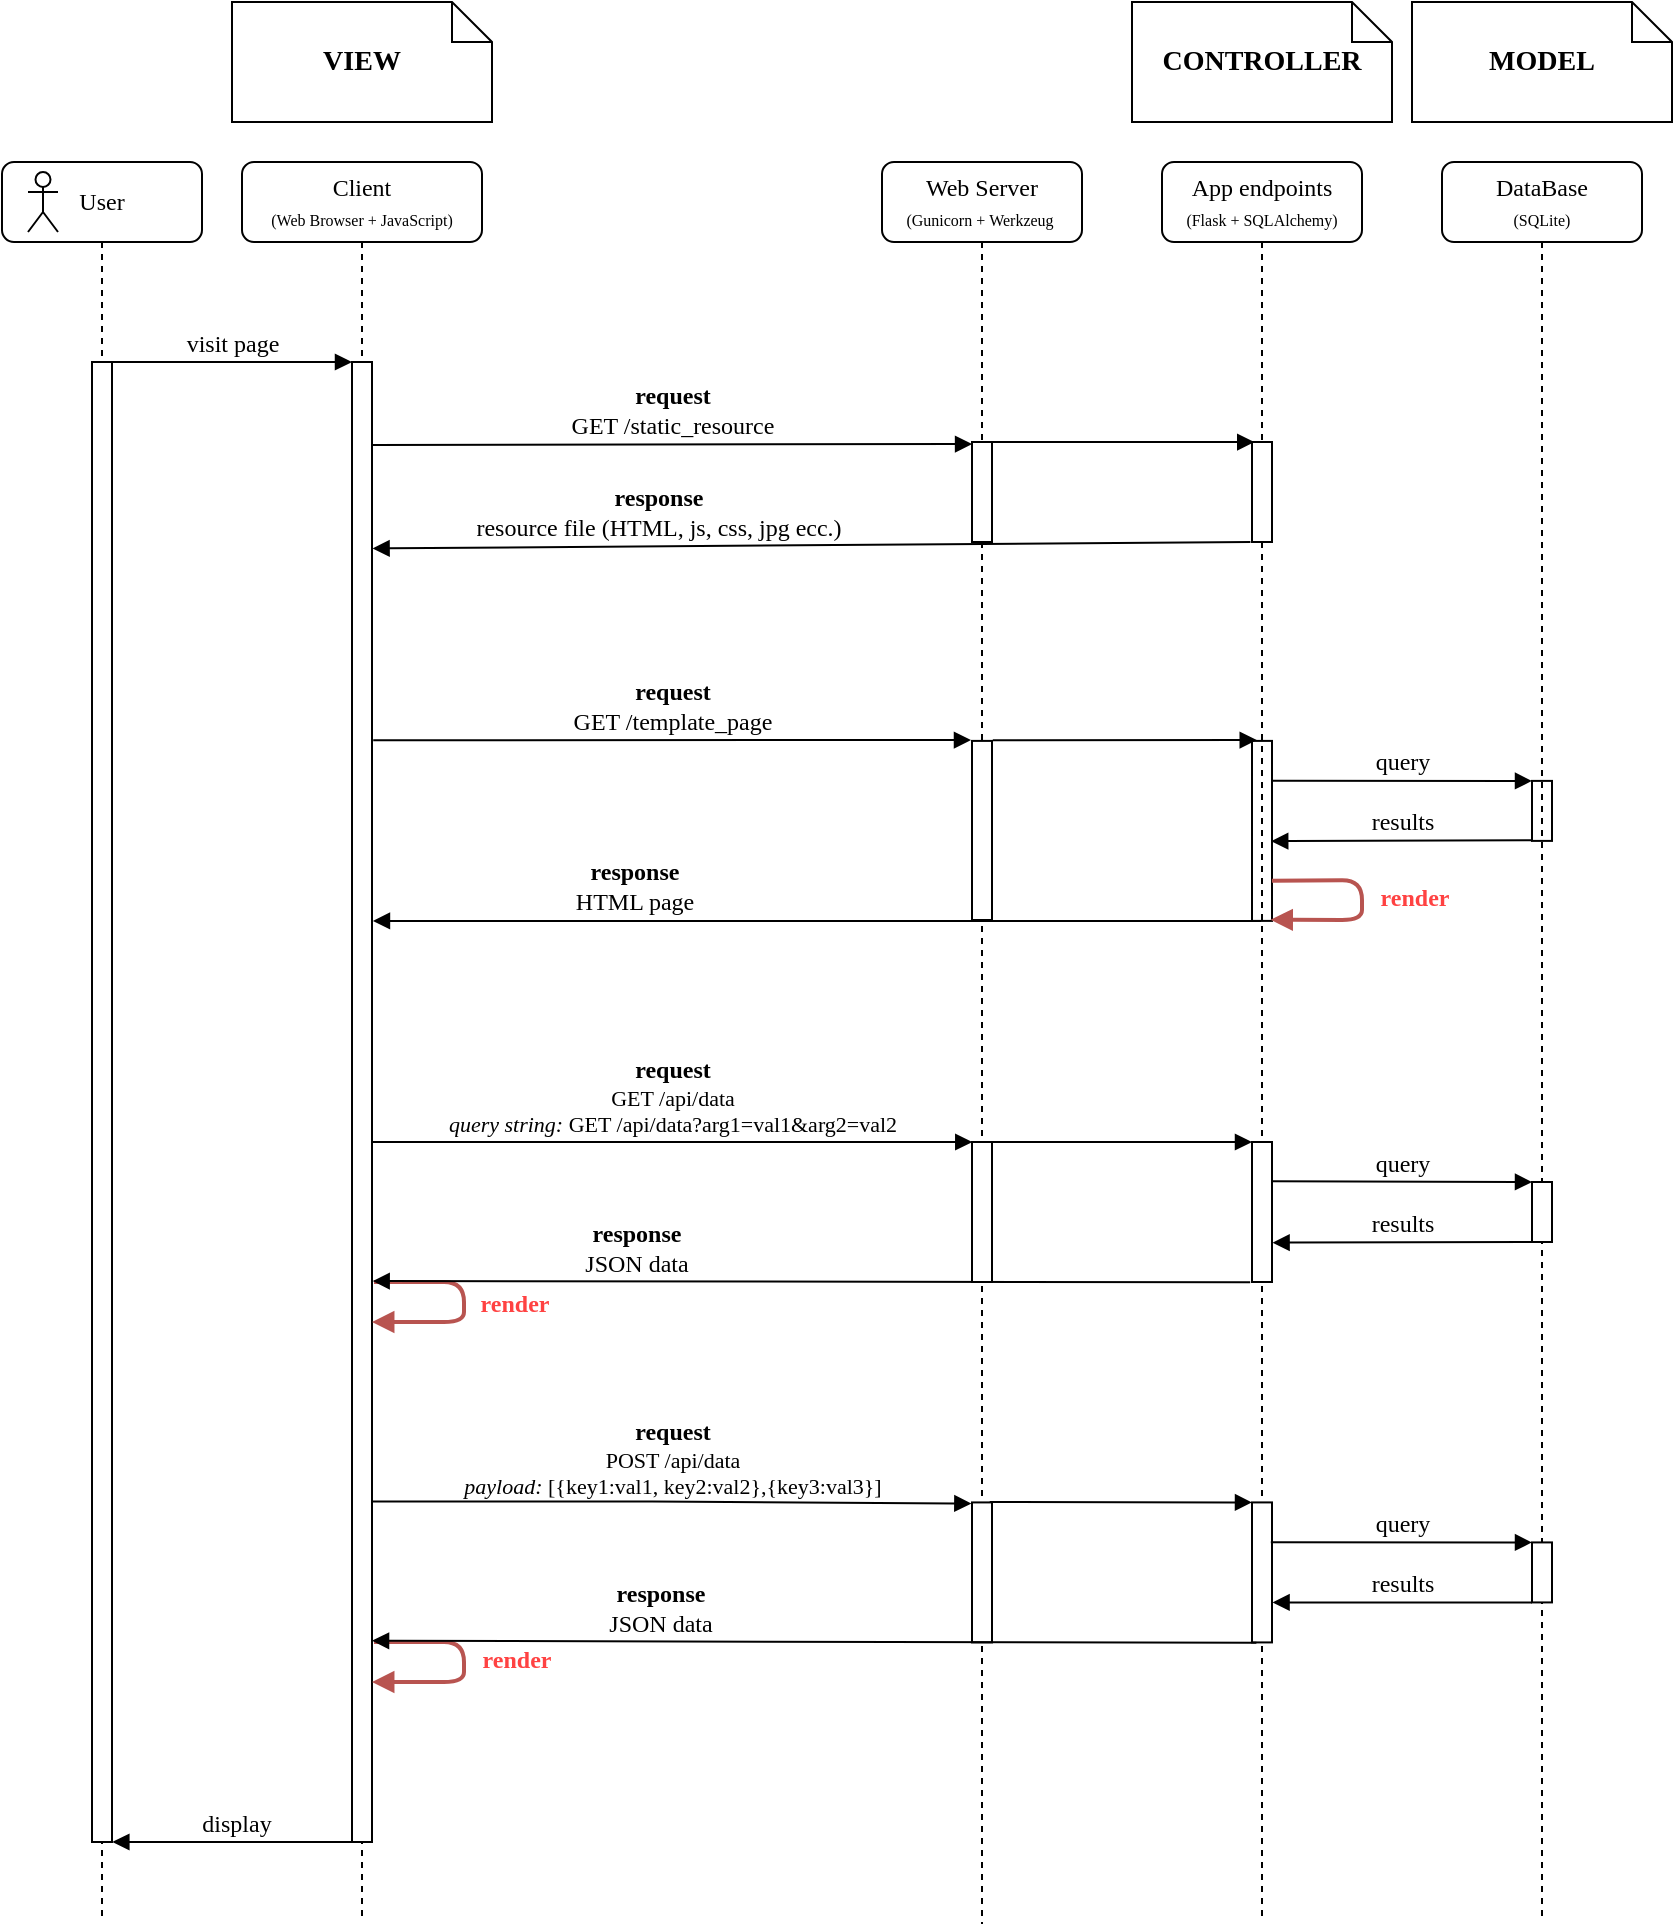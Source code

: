 <mxfile version="24.5.3" type="device">
  <diagram name="Page-1" id="13e1069c-82ec-6db2-03f1-153e76fe0fe0">
    <mxGraphModel dx="2692" dy="1023" grid="1" gridSize="10" guides="1" tooltips="1" connect="1" arrows="1" fold="1" page="1" pageScale="1" pageWidth="1100" pageHeight="850" background="none" math="0" shadow="0">
      <root>
        <mxCell id="0" />
        <mxCell id="1" parent="0" />
        <mxCell id="7baba1c4bc27f4b0-8" value="Client&lt;div&gt;&lt;font style=&quot;font-size: 8px;&quot;&gt;(Web Browser + JavaScript)&lt;/font&gt;&lt;/div&gt;" style="shape=umlLifeline;perimeter=lifelinePerimeter;whiteSpace=wrap;html=1;container=1;collapsible=0;recursiveResize=0;outlineConnect=0;rounded=1;shadow=0;comic=0;labelBackgroundColor=none;strokeWidth=1;fontFamily=Verdana;fontSize=12;align=center;" parent="1" vertex="1">
          <mxGeometry x="90" y="80" width="120" height="880" as="geometry" />
        </mxCell>
        <mxCell id="7baba1c4bc27f4b0-9" value="" style="html=1;points=[];perimeter=orthogonalPerimeter;rounded=0;shadow=0;comic=0;labelBackgroundColor=none;strokeWidth=1;fontFamily=Verdana;fontSize=12;align=center;" parent="7baba1c4bc27f4b0-8" vertex="1">
          <mxGeometry x="55" y="100" width="10" height="740" as="geometry" />
        </mxCell>
        <mxCell id="-czewipty9Y7eL7AC8b3-60" value="visit page" style="edgeStyle=none;rounded=1;orthogonalLoop=1;jettySize=auto;html=1;strokeColor=default;align=center;verticalAlign=bottom;fontFamily=Verdana;fontSize=12;fontColor=default;labelBackgroundColor=none;endArrow=block;" edge="1" parent="7baba1c4bc27f4b0-8">
          <mxGeometry relative="1" as="geometry">
            <mxPoint x="-65" y="100.0" as="sourcePoint" />
            <mxPoint x="55" y="100" as="targetPoint" />
          </mxGeometry>
        </mxCell>
        <mxCell id="-czewipty9Y7eL7AC8b3-75" value="&amp;nbsp; &amp;nbsp; render" style="edgeStyle=none;rounded=1;orthogonalLoop=1;jettySize=auto;html=1;strokeColor=#b85450;align=center;verticalAlign=bottom;fontFamily=Verdana;fontSize=12;fontColor=#FF4242;labelBackgroundColor=none;endArrow=block;entryX=0.926;entryY=0.994;entryDx=0;entryDy=0;entryPerimeter=0;targetPerimeterSpacing=0;exitX=0.996;exitY=0.777;exitDx=0;exitDy=0;exitPerimeter=0;strokeWidth=2;fillColor=#f8cecc;fontStyle=1" edge="1" parent="7baba1c4bc27f4b0-8">
          <mxGeometry x="0.171" y="-19" relative="1" as="geometry">
            <mxPoint x="66" y="560" as="sourcePoint" />
            <mxPoint x="65" y="580" as="targetPoint" />
            <Array as="points">
              <mxPoint x="111" y="560" />
              <mxPoint x="111" y="580" />
            </Array>
            <mxPoint x="19" y="19" as="offset" />
          </mxGeometry>
        </mxCell>
        <mxCell id="-czewipty9Y7eL7AC8b3-76" value="&amp;nbsp; &amp;nbsp; render" style="edgeStyle=none;rounded=1;orthogonalLoop=1;jettySize=auto;html=1;strokeColor=#b85450;align=center;verticalAlign=bottom;fontFamily=Verdana;fontSize=12;fontColor=#FF4242;labelBackgroundColor=none;endArrow=block;entryX=0.926;entryY=0.994;entryDx=0;entryDy=0;entryPerimeter=0;targetPerimeterSpacing=0;exitX=0.996;exitY=0.777;exitDx=0;exitDy=0;exitPerimeter=0;strokeWidth=2;fillColor=#f8cecc;fontStyle=1" edge="1" parent="7baba1c4bc27f4b0-8">
          <mxGeometry x="0.135" y="20" relative="1" as="geometry">
            <mxPoint x="66" y="740" as="sourcePoint" />
            <mxPoint x="65" y="760" as="targetPoint" />
            <Array as="points">
              <mxPoint x="111" y="740" />
              <mxPoint x="111" y="760" />
            </Array>
            <mxPoint as="offset" />
          </mxGeometry>
        </mxCell>
        <mxCell id="-czewipty9Y7eL7AC8b3-5" value="Web Server&lt;div&gt;&lt;font style=&quot;font-size: 8px;&quot;&gt;(Gunicorn +&amp;nbsp;Werkzeug&amp;nbsp;&lt;/font&gt;&lt;/div&gt;" style="shape=umlLifeline;perimeter=lifelinePerimeter;whiteSpace=wrap;html=1;container=1;collapsible=0;recursiveResize=0;outlineConnect=0;rounded=1;shadow=0;comic=0;labelBackgroundColor=none;strokeWidth=1;fontFamily=Verdana;fontSize=12;align=center;" vertex="1" parent="1">
          <mxGeometry x="410" y="80" width="100" height="881" as="geometry" />
        </mxCell>
        <mxCell id="-czewipty9Y7eL7AC8b3-6" value="" style="html=1;points=[];perimeter=orthogonalPerimeter;rounded=0;shadow=0;comic=0;labelBackgroundColor=none;strokeWidth=1;fontFamily=Verdana;fontSize=12;align=center;" vertex="1" parent="-czewipty9Y7eL7AC8b3-5">
          <mxGeometry x="45" y="140" width="10" height="50" as="geometry" />
        </mxCell>
        <mxCell id="-czewipty9Y7eL7AC8b3-61" value="" style="html=1;points=[];perimeter=orthogonalPerimeter;rounded=0;shadow=0;comic=0;labelBackgroundColor=none;strokeWidth=1;fontFamily=Verdana;fontSize=12;align=center;" vertex="1" parent="-czewipty9Y7eL7AC8b3-5">
          <mxGeometry x="45" y="289.45" width="10" height="89.55" as="geometry" />
        </mxCell>
        <mxCell id="-czewipty9Y7eL7AC8b3-21" value="" style="html=1;points=[];perimeter=orthogonalPerimeter;rounded=0;shadow=0;comic=0;labelBackgroundColor=none;strokeWidth=1;fontFamily=Verdana;fontSize=12;align=center;" vertex="1" parent="-czewipty9Y7eL7AC8b3-5">
          <mxGeometry x="185" y="289.45" width="10" height="90" as="geometry" />
        </mxCell>
        <mxCell id="-czewipty9Y7eL7AC8b3-27" value="&amp;nbsp; &amp;nbsp; render" style="edgeStyle=none;rounded=1;orthogonalLoop=1;jettySize=auto;html=1;strokeColor=#b85450;align=center;verticalAlign=bottom;fontFamily=Verdana;fontSize=12;fontColor=#FF4242;labelBackgroundColor=none;endArrow=block;entryX=0.926;entryY=0.994;entryDx=0;entryDy=0;entryPerimeter=0;targetPerimeterSpacing=0;exitX=0.996;exitY=0.777;exitDx=0;exitDy=0;exitPerimeter=0;fillColor=#f8cecc;strokeWidth=2;fontStyle=1" edge="1" parent="-czewipty9Y7eL7AC8b3-5" source="-czewipty9Y7eL7AC8b3-21" target="-czewipty9Y7eL7AC8b3-21">
          <mxGeometry x="0.136" y="20" relative="1" as="geometry">
            <mxPoint x="196" y="359.45" as="sourcePoint" />
            <mxPoint x="196.29" y="377.2" as="targetPoint" />
            <Array as="points">
              <mxPoint x="240" y="359" />
              <mxPoint x="240" y="379" />
            </Array>
            <mxPoint as="offset" />
          </mxGeometry>
        </mxCell>
        <mxCell id="-czewipty9Y7eL7AC8b3-10" value="" style="html=1;points=[];perimeter=orthogonalPerimeter;rounded=0;shadow=0;comic=0;labelBackgroundColor=none;strokeWidth=1;fontFamily=Verdana;fontSize=12;align=center;" vertex="1" parent="-czewipty9Y7eL7AC8b3-5">
          <mxGeometry x="325" y="309.45" width="10" height="30" as="geometry" />
        </mxCell>
        <mxCell id="-czewipty9Y7eL7AC8b3-13" value="query" style="edgeStyle=none;rounded=1;orthogonalLoop=1;jettySize=auto;html=1;strokeColor=default;align=center;verticalAlign=bottom;fontFamily=Verdana;fontSize=12;fontColor=default;labelBackgroundColor=none;endArrow=block;exitX=0.996;exitY=0.221;exitDx=0;exitDy=0;exitPerimeter=0;" edge="1" parent="-czewipty9Y7eL7AC8b3-5" source="-czewipty9Y7eL7AC8b3-21">
          <mxGeometry relative="1" as="geometry">
            <mxPoint x="199.996" y="309.45" as="sourcePoint" />
            <mxPoint x="325" y="309.45" as="targetPoint" />
          </mxGeometry>
        </mxCell>
        <mxCell id="-czewipty9Y7eL7AC8b3-22" value="&lt;b&gt;request&lt;/b&gt;&lt;div&gt;GET /template_page&lt;/div&gt;" style="html=1;verticalAlign=bottom;endArrow=block;labelBackgroundColor=none;fontFamily=Verdana;fontSize=12;edgeStyle=elbowEdgeStyle;elbow=vertical;entryX=-0.051;entryY=0.003;entryDx=0;entryDy=0;entryPerimeter=0;exitX=1.061;exitY=0.284;exitDx=0;exitDy=0;exitPerimeter=0;" edge="1" parent="-czewipty9Y7eL7AC8b3-5" target="-czewipty9Y7eL7AC8b3-61">
          <mxGeometry relative="1" as="geometry">
            <mxPoint x="-254.39" y="289.16" as="sourcePoint" />
            <mxPoint x="40" y="289" as="targetPoint" />
            <Array as="points">
              <mxPoint x="-120" y="289" />
            </Array>
          </mxGeometry>
        </mxCell>
        <mxCell id="-czewipty9Y7eL7AC8b3-23" style="edgeStyle=none;rounded=1;orthogonalLoop=1;jettySize=auto;html=1;strokeColor=default;align=center;verticalAlign=bottom;fontFamily=Verdana;fontSize=12;fontColor=default;labelBackgroundColor=none;endArrow=block;entryX=0.237;entryY=-0.005;entryDx=0;entryDy=0;entryPerimeter=0;exitX=1.041;exitY=-0.003;exitDx=0;exitDy=0;exitPerimeter=0;" edge="1" parent="-czewipty9Y7eL7AC8b3-5" source="-czewipty9Y7eL7AC8b3-61" target="-czewipty9Y7eL7AC8b3-21">
          <mxGeometry relative="1" as="geometry">
            <mxPoint x="60" y="289.45" as="sourcePoint" />
            <mxPoint x="180" y="289.45" as="targetPoint" />
          </mxGeometry>
        </mxCell>
        <mxCell id="-czewipty9Y7eL7AC8b3-14" value="results" style="edgeStyle=none;rounded=1;orthogonalLoop=1;jettySize=auto;html=1;strokeColor=default;align=center;verticalAlign=bottom;fontFamily=Verdana;fontSize=12;fontColor=default;labelBackgroundColor=none;endArrow=block;entryX=0.961;entryY=0.557;entryDx=0;entryDy=0;entryPerimeter=0;" edge="1" parent="-czewipty9Y7eL7AC8b3-5" target="-czewipty9Y7eL7AC8b3-21">
          <mxGeometry relative="1" as="geometry">
            <mxPoint x="325" y="339.09" as="sourcePoint" />
            <mxPoint x="200" y="339.09" as="targetPoint" />
          </mxGeometry>
        </mxCell>
        <mxCell id="-czewipty9Y7eL7AC8b3-24" value="&lt;b&gt;response&lt;/b&gt;&lt;div&gt;HTML page&lt;/div&gt;" style="edgeStyle=none;rounded=1;orthogonalLoop=1;jettySize=auto;html=1;strokeColor=default;align=center;verticalAlign=bottom;fontFamily=Verdana;fontSize=12;fontColor=default;labelBackgroundColor=none;endArrow=block;entryX=1.048;entryY=0.406;entryDx=0;entryDy=0;entryPerimeter=0;" edge="1" parent="-czewipty9Y7eL7AC8b3-5">
          <mxGeometry x="0.407" relative="1" as="geometry">
            <mxPoint x="189.5" y="379.44" as="sourcePoint" />
            <mxPoint x="-254.52" y="379.44" as="targetPoint" />
            <mxPoint x="-1" as="offset" />
          </mxGeometry>
        </mxCell>
        <mxCell id="-czewipty9Y7eL7AC8b3-7" value="App endpoints&lt;br&gt;&lt;font style=&quot;font-size: 8px;&quot;&gt;(Flask + SQLAlchemy)&lt;/font&gt;" style="shape=umlLifeline;perimeter=lifelinePerimeter;whiteSpace=wrap;html=1;container=1;collapsible=0;recursiveResize=0;outlineConnect=0;rounded=1;shadow=0;comic=0;labelBackgroundColor=none;strokeWidth=1;fontFamily=Verdana;fontSize=12;align=center;" vertex="1" parent="1">
          <mxGeometry x="550" y="80" width="100" height="880" as="geometry" />
        </mxCell>
        <mxCell id="-czewipty9Y7eL7AC8b3-8" value="" style="html=1;points=[];perimeter=orthogonalPerimeter;rounded=0;shadow=0;comic=0;labelBackgroundColor=none;strokeWidth=1;fontFamily=Verdana;fontSize=12;align=center;" vertex="1" parent="-czewipty9Y7eL7AC8b3-7">
          <mxGeometry x="45" y="140" width="10" height="50" as="geometry" />
        </mxCell>
        <mxCell id="-czewipty9Y7eL7AC8b3-9" value="DataBase&lt;div&gt;&lt;font style=&quot;font-size: 8px;&quot;&gt;(SQLite)&lt;/font&gt;&lt;/div&gt;" style="shape=umlLifeline;perimeter=lifelinePerimeter;whiteSpace=wrap;html=1;container=1;collapsible=0;recursiveResize=0;outlineConnect=0;rounded=1;shadow=0;comic=0;labelBackgroundColor=none;strokeWidth=1;fontFamily=Verdana;fontSize=12;align=center;" vertex="1" parent="1">
          <mxGeometry x="690" y="80" width="100" height="880" as="geometry" />
        </mxCell>
        <mxCell id="-czewipty9Y7eL7AC8b3-63" value="" style="html=1;points=[];perimeter=orthogonalPerimeter;rounded=0;shadow=0;comic=0;labelBackgroundColor=none;strokeWidth=1;fontFamily=Verdana;fontSize=12;align=center;" vertex="1" parent="-czewipty9Y7eL7AC8b3-9">
          <mxGeometry x="-235" y="670.21" width="10" height="70" as="geometry" />
        </mxCell>
        <mxCell id="-czewipty9Y7eL7AC8b3-47" value="" style="html=1;points=[];perimeter=orthogonalPerimeter;rounded=0;shadow=0;comic=0;labelBackgroundColor=none;strokeWidth=1;fontFamily=Verdana;fontSize=12;align=center;" vertex="1" parent="-czewipty9Y7eL7AC8b3-9">
          <mxGeometry x="-95" y="670.21" width="10" height="70" as="geometry" />
        </mxCell>
        <mxCell id="-czewipty9Y7eL7AC8b3-49" style="edgeStyle=none;rounded=1;orthogonalLoop=1;jettySize=auto;html=1;strokeColor=default;align=center;verticalAlign=bottom;fontFamily=Verdana;fontSize=12;fontColor=default;labelBackgroundColor=none;endArrow=block;exitX=0.886;exitY=-0.003;exitDx=0;exitDy=0;exitPerimeter=0;" edge="1" parent="-czewipty9Y7eL7AC8b3-9" source="-czewipty9Y7eL7AC8b3-63">
          <mxGeometry relative="1" as="geometry">
            <mxPoint x="-215" y="670.21" as="sourcePoint" />
            <mxPoint x="-95" y="670.21" as="targetPoint" />
          </mxGeometry>
        </mxCell>
        <mxCell id="-czewipty9Y7eL7AC8b3-50" value="results" style="edgeStyle=none;rounded=1;orthogonalLoop=1;jettySize=auto;html=1;strokeColor=default;align=center;verticalAlign=bottom;fontFamily=Verdana;fontSize=12;fontColor=default;labelBackgroundColor=none;endArrow=block;entryX=1.029;entryY=0.714;entryDx=0;entryDy=0;entryPerimeter=0;" edge="1" parent="-czewipty9Y7eL7AC8b3-9" target="-czewipty9Y7eL7AC8b3-47">
          <mxGeometry relative="1" as="geometry">
            <mxPoint x="45" y="720.21" as="sourcePoint" />
            <mxPoint x="-80" y="720.21" as="targetPoint" />
          </mxGeometry>
        </mxCell>
        <mxCell id="-czewipty9Y7eL7AC8b3-51" value="query" style="edgeStyle=none;rounded=1;orthogonalLoop=1;jettySize=auto;html=1;strokeColor=default;align=center;verticalAlign=bottom;fontFamily=Verdana;fontSize=12;fontColor=default;labelBackgroundColor=none;endArrow=block;exitX=0.941;exitY=0.284;exitDx=0;exitDy=0;exitPerimeter=0;" edge="1" parent="-czewipty9Y7eL7AC8b3-9" source="-czewipty9Y7eL7AC8b3-47">
          <mxGeometry relative="1" as="geometry">
            <mxPoint x="-80.004" y="690.21" as="sourcePoint" />
            <mxPoint x="45" y="690.21" as="targetPoint" />
          </mxGeometry>
        </mxCell>
        <mxCell id="-czewipty9Y7eL7AC8b3-52" value="" style="html=1;points=[];perimeter=orthogonalPerimeter;rounded=0;shadow=0;comic=0;labelBackgroundColor=none;strokeWidth=1;fontFamily=Verdana;fontSize=12;align=center;" vertex="1" parent="-czewipty9Y7eL7AC8b3-9">
          <mxGeometry x="45" y="690.21" width="10" height="30" as="geometry" />
        </mxCell>
        <mxCell id="7baba1c4bc27f4b0-11" value="&lt;b&gt;request&lt;/b&gt;&lt;div&gt;GET /static_resource&lt;/div&gt;" style="html=1;verticalAlign=bottom;endArrow=block;labelBackgroundColor=none;fontFamily=Verdana;fontSize=12;edgeStyle=elbowEdgeStyle;elbow=vertical;entryX=-0.096;entryY=-0.009;entryDx=0;entryDy=0;entryPerimeter=0;exitX=1.02;exitY=0.056;exitDx=0;exitDy=0;exitPerimeter=0;" parent="1" source="7baba1c4bc27f4b0-9" edge="1">
          <mxGeometry relative="1" as="geometry">
            <mxPoint x="156.29" y="222.18" as="sourcePoint" />
            <mxPoint x="455.04" y="220.55" as="targetPoint" />
            <Array as="points" />
          </mxGeometry>
        </mxCell>
        <mxCell id="-czewipty9Y7eL7AC8b3-17" value="&lt;b&gt;response&lt;/b&gt;&lt;div&gt;resource file (HTML, js, css, jpg ecc.)&lt;/div&gt;" style="edgeStyle=none;rounded=1;orthogonalLoop=1;jettySize=auto;html=1;strokeColor=default;align=center;verticalAlign=bottom;fontFamily=Verdana;fontSize=12;fontColor=default;labelBackgroundColor=none;endArrow=block;exitX=-0.079;exitY=1;exitDx=0;exitDy=0;exitPerimeter=0;entryX=1.03;entryY=0.126;entryDx=0;entryDy=0;entryPerimeter=0;" edge="1" parent="1" source="-czewipty9Y7eL7AC8b3-8" target="7baba1c4bc27f4b0-9">
          <mxGeometry x="0.35" relative="1" as="geometry">
            <mxPoint x="560" y="270" as="sourcePoint" />
            <mxPoint x="160" y="269" as="targetPoint" />
            <mxPoint as="offset" />
          </mxGeometry>
        </mxCell>
        <mxCell id="-czewipty9Y7eL7AC8b3-20" style="edgeStyle=none;rounded=1;orthogonalLoop=1;jettySize=auto;html=1;strokeColor=default;align=center;verticalAlign=bottom;fontFamily=Verdana;fontSize=12;fontColor=default;labelBackgroundColor=none;endArrow=block;entryX=0.112;entryY=0;entryDx=0;entryDy=0;entryPerimeter=0;exitX=0.944;exitY=0.001;exitDx=0;exitDy=0;exitPerimeter=0;" edge="1" parent="1" source="-czewipty9Y7eL7AC8b3-6" target="-czewipty9Y7eL7AC8b3-8">
          <mxGeometry relative="1" as="geometry">
            <mxPoint x="470" y="220.0" as="sourcePoint" />
            <mxPoint x="590" y="220" as="targetPoint" />
          </mxGeometry>
        </mxCell>
        <mxCell id="-czewipty9Y7eL7AC8b3-31" value="&lt;b&gt;response&lt;/b&gt;&lt;div&gt;JSON data&lt;/div&gt;" style="edgeStyle=none;rounded=1;orthogonalLoop=1;jettySize=auto;html=1;strokeColor=default;align=center;verticalAlign=bottom;fontFamily=Verdana;fontSize=12;fontColor=default;labelBackgroundColor=none;endArrow=block;exitX=-0.09;exitY=1.002;exitDx=0;exitDy=0;exitPerimeter=0;entryX=1.034;entryY=0.621;entryDx=0;entryDy=0;entryPerimeter=0;" edge="1" parent="1" source="-czewipty9Y7eL7AC8b3-25" target="7baba1c4bc27f4b0-9">
          <mxGeometry x="0.4" relative="1" as="geometry">
            <mxPoint x="560" y="550" as="sourcePoint" />
            <mxPoint x="160" y="550" as="targetPoint" />
            <mxPoint as="offset" />
          </mxGeometry>
        </mxCell>
        <mxCell id="-czewipty9Y7eL7AC8b3-56" value="User" style="shape=umlLifeline;perimeter=lifelinePerimeter;whiteSpace=wrap;html=1;container=1;collapsible=0;recursiveResize=0;outlineConnect=0;rounded=1;shadow=0;comic=0;labelBackgroundColor=none;strokeWidth=1;fontFamily=Verdana;fontSize=12;align=center;" vertex="1" parent="1">
          <mxGeometry x="-30" y="80" width="100" height="880" as="geometry" />
        </mxCell>
        <mxCell id="-czewipty9Y7eL7AC8b3-57" value="" style="html=1;points=[];perimeter=orthogonalPerimeter;rounded=0;shadow=0;comic=0;labelBackgroundColor=none;strokeWidth=1;fontFamily=Verdana;fontSize=12;align=center;" vertex="1" parent="-czewipty9Y7eL7AC8b3-56">
          <mxGeometry x="45" y="100" width="10" height="740" as="geometry" />
        </mxCell>
        <mxCell id="-czewipty9Y7eL7AC8b3-78" value="" style="shape=umlActor;verticalLabelPosition=bottom;verticalAlign=top;html=1;fontFamily=Verdana;fontSize=12;fontColor=default;labelBackgroundColor=none;" vertex="1" parent="-czewipty9Y7eL7AC8b3-56">
          <mxGeometry x="13" y="5" width="15" height="30" as="geometry" />
        </mxCell>
        <mxCell id="-czewipty9Y7eL7AC8b3-53" value="&lt;b&gt;response&lt;/b&gt;&lt;div&gt;JSON data&lt;/div&gt;" style="edgeStyle=none;rounded=1;orthogonalLoop=1;jettySize=auto;html=1;strokeColor=default;align=center;verticalAlign=bottom;fontFamily=Verdana;fontSize=12;fontColor=default;labelBackgroundColor=none;endArrow=block;exitX=0.219;exitY=1.003;exitDx=0;exitDy=0;exitPerimeter=0;entryX=1.003;entryY=0.864;entryDx=0;entryDy=0;entryPerimeter=0;" edge="1" parent="1" source="-czewipty9Y7eL7AC8b3-47" target="7baba1c4bc27f4b0-9">
          <mxGeometry x="0.35" relative="1" as="geometry">
            <mxPoint x="560" y="690" as="sourcePoint" />
            <mxPoint x="160" y="690" as="targetPoint" />
            <mxPoint as="offset" />
          </mxGeometry>
        </mxCell>
        <mxCell id="-czewipty9Y7eL7AC8b3-66" value="display" style="edgeStyle=none;rounded=1;orthogonalLoop=1;jettySize=auto;html=1;strokeColor=default;align=center;verticalAlign=bottom;fontFamily=Verdana;fontSize=12;fontColor=default;labelBackgroundColor=none;endArrow=block;entryX=1.018;entryY=1;entryDx=0;entryDy=0;entryPerimeter=0;" edge="1" parent="1" source="7baba1c4bc27f4b0-8" target="-czewipty9Y7eL7AC8b3-57">
          <mxGeometry x="0.003" relative="1" as="geometry">
            <mxPoint x="145" y="770.0" as="sourcePoint" />
            <mxPoint x="30" y="770" as="targetPoint" />
            <mxPoint as="offset" />
          </mxGeometry>
        </mxCell>
        <mxCell id="-czewipty9Y7eL7AC8b3-48" value="&lt;b&gt;request&lt;/b&gt;&lt;div style=&quot;font-size: 11px;&quot;&gt;&lt;font style=&quot;font-size: 11px;&quot;&gt;POST /api/data&lt;/font&gt;&lt;/div&gt;&lt;div style=&quot;font-size: 11px;&quot;&gt;&lt;font style=&quot;font-size: 11px;&quot;&gt;&lt;i&gt;payload:&lt;/i&gt;&amp;nbsp;[{key1:val1, key2:val2},{key3:val3}]&lt;/font&gt;&lt;/div&gt;" style="html=1;verticalAlign=bottom;endArrow=block;labelBackgroundColor=none;fontFamily=Verdana;fontSize=12;edgeStyle=elbowEdgeStyle;elbow=horizontal;exitX=1.038;exitY=0.77;exitDx=0;exitDy=0;exitPerimeter=0;align=center;entryX=-0.033;entryY=0.008;entryDx=0;entryDy=0;entryPerimeter=0;" edge="1" parent="1" source="7baba1c4bc27f4b0-9" target="-czewipty9Y7eL7AC8b3-63">
          <mxGeometry x="0.003" relative="1" as="geometry">
            <mxPoint x="195" y="620" as="sourcePoint" />
            <mxPoint x="455" y="620" as="targetPoint" />
            <Array as="points" />
            <mxPoint as="offset" />
          </mxGeometry>
        </mxCell>
        <mxCell id="-czewipty9Y7eL7AC8b3-62" value="" style="html=1;points=[];perimeter=orthogonalPerimeter;rounded=0;shadow=0;comic=0;labelBackgroundColor=none;strokeWidth=1;fontFamily=Verdana;fontSize=12;align=center;" vertex="1" parent="1">
          <mxGeometry x="455" y="570" width="10" height="70" as="geometry" />
        </mxCell>
        <mxCell id="-czewipty9Y7eL7AC8b3-25" value="" style="html=1;points=[];perimeter=orthogonalPerimeter;rounded=0;shadow=0;comic=0;labelBackgroundColor=none;strokeWidth=1;fontFamily=Verdana;fontSize=12;align=center;" vertex="1" parent="1">
          <mxGeometry x="595" y="570" width="10" height="70" as="geometry" />
        </mxCell>
        <mxCell id="-czewipty9Y7eL7AC8b3-30" style="edgeStyle=none;rounded=1;orthogonalLoop=1;jettySize=auto;html=1;strokeColor=default;align=center;verticalAlign=bottom;fontFamily=Verdana;fontSize=12;fontColor=default;labelBackgroundColor=none;endArrow=block;" edge="1" parent="1">
          <mxGeometry relative="1" as="geometry">
            <mxPoint x="459.389" y="570" as="sourcePoint" />
            <mxPoint x="595" y="570" as="targetPoint" />
          </mxGeometry>
        </mxCell>
        <mxCell id="-czewipty9Y7eL7AC8b3-28" value="results" style="edgeStyle=none;rounded=1;orthogonalLoop=1;jettySize=auto;html=1;strokeColor=default;align=center;verticalAlign=bottom;fontFamily=Verdana;fontSize=12;fontColor=default;labelBackgroundColor=none;endArrow=block;entryX=1.03;entryY=0.719;entryDx=0;entryDy=0;entryPerimeter=0;" edge="1" parent="1" target="-czewipty9Y7eL7AC8b3-25">
          <mxGeometry relative="1" as="geometry">
            <mxPoint x="735" y="620.0" as="sourcePoint" />
            <mxPoint x="610" y="620" as="targetPoint" />
          </mxGeometry>
        </mxCell>
        <mxCell id="-czewipty9Y7eL7AC8b3-29" value="query" style="edgeStyle=none;rounded=1;orthogonalLoop=1;jettySize=auto;html=1;strokeColor=default;align=center;verticalAlign=bottom;fontFamily=Verdana;fontSize=12;fontColor=default;labelBackgroundColor=none;endArrow=block;exitX=0.978;exitY=0.281;exitDx=0;exitDy=0;exitPerimeter=0;" edge="1" parent="1" source="-czewipty9Y7eL7AC8b3-25">
          <mxGeometry relative="1" as="geometry">
            <mxPoint x="609.996" y="590.0" as="sourcePoint" />
            <mxPoint x="735" y="590" as="targetPoint" />
          </mxGeometry>
        </mxCell>
        <mxCell id="-czewipty9Y7eL7AC8b3-32" value="" style="html=1;points=[];perimeter=orthogonalPerimeter;rounded=0;shadow=0;comic=0;labelBackgroundColor=none;strokeWidth=1;fontFamily=Verdana;fontSize=12;align=center;" vertex="1" parent="1">
          <mxGeometry x="735" y="590" width="10" height="30" as="geometry" />
        </mxCell>
        <mxCell id="-czewipty9Y7eL7AC8b3-26" value="&lt;b&gt;request&lt;/b&gt;&lt;div style=&quot;font-size: 11px;&quot;&gt;&lt;font style=&quot;font-size: 11px;&quot;&gt;GET /api/data&lt;/font&gt;&lt;/div&gt;&lt;div style=&quot;font-size: 11px;&quot;&gt;&lt;font style=&quot;font-size: 11px;&quot;&gt;&lt;i&gt;query string:&lt;/i&gt;&amp;nbsp;GET /api/data?arg1=val1&amp;amp;arg2=val2&lt;/font&gt;&lt;br&gt;&lt;/div&gt;" style="html=1;verticalAlign=bottom;endArrow=block;labelBackgroundColor=none;fontFamily=Verdana;fontSize=12;edgeStyle=elbowEdgeStyle;elbow=vertical;entryX=0.014;entryY=-0.007;entryDx=0;entryDy=0;entryPerimeter=0;exitX=1.021;exitY=0.527;exitDx=0;exitDy=0;exitPerimeter=0;" edge="1" parent="1" source="7baba1c4bc27f4b0-9" target="-czewipty9Y7eL7AC8b3-62">
          <mxGeometry x="-0.0" relative="1" as="geometry">
            <mxPoint x="170" y="570" as="sourcePoint" />
            <mxPoint x="455" y="481" as="targetPoint" />
            <Array as="points">
              <mxPoint x="300" y="570" />
            </Array>
            <mxPoint as="offset" />
          </mxGeometry>
        </mxCell>
        <mxCell id="-czewipty9Y7eL7AC8b3-80" value="CONTROLLER" style="shape=note;size=20;whiteSpace=wrap;html=1;fontFamily=Verdana;fontSize=14;fontColor=default;labelBackgroundColor=none;fontStyle=1" vertex="1" parent="1">
          <mxGeometry x="535" width="130" height="60" as="geometry" />
        </mxCell>
        <mxCell id="-czewipty9Y7eL7AC8b3-81" value="MODEL" style="shape=note;size=20;whiteSpace=wrap;html=1;fontFamily=Verdana;fontSize=14;fontColor=default;labelBackgroundColor=none;fontStyle=1" vertex="1" parent="1">
          <mxGeometry x="675" width="130" height="60" as="geometry" />
        </mxCell>
        <mxCell id="-czewipty9Y7eL7AC8b3-82" value="VIEW" style="shape=note;size=20;whiteSpace=wrap;html=1;fontFamily=Verdana;fontSize=14;fontColor=default;labelBackgroundColor=none;fontStyle=1" vertex="1" parent="1">
          <mxGeometry x="85" width="130" height="60" as="geometry" />
        </mxCell>
      </root>
    </mxGraphModel>
  </diagram>
</mxfile>
